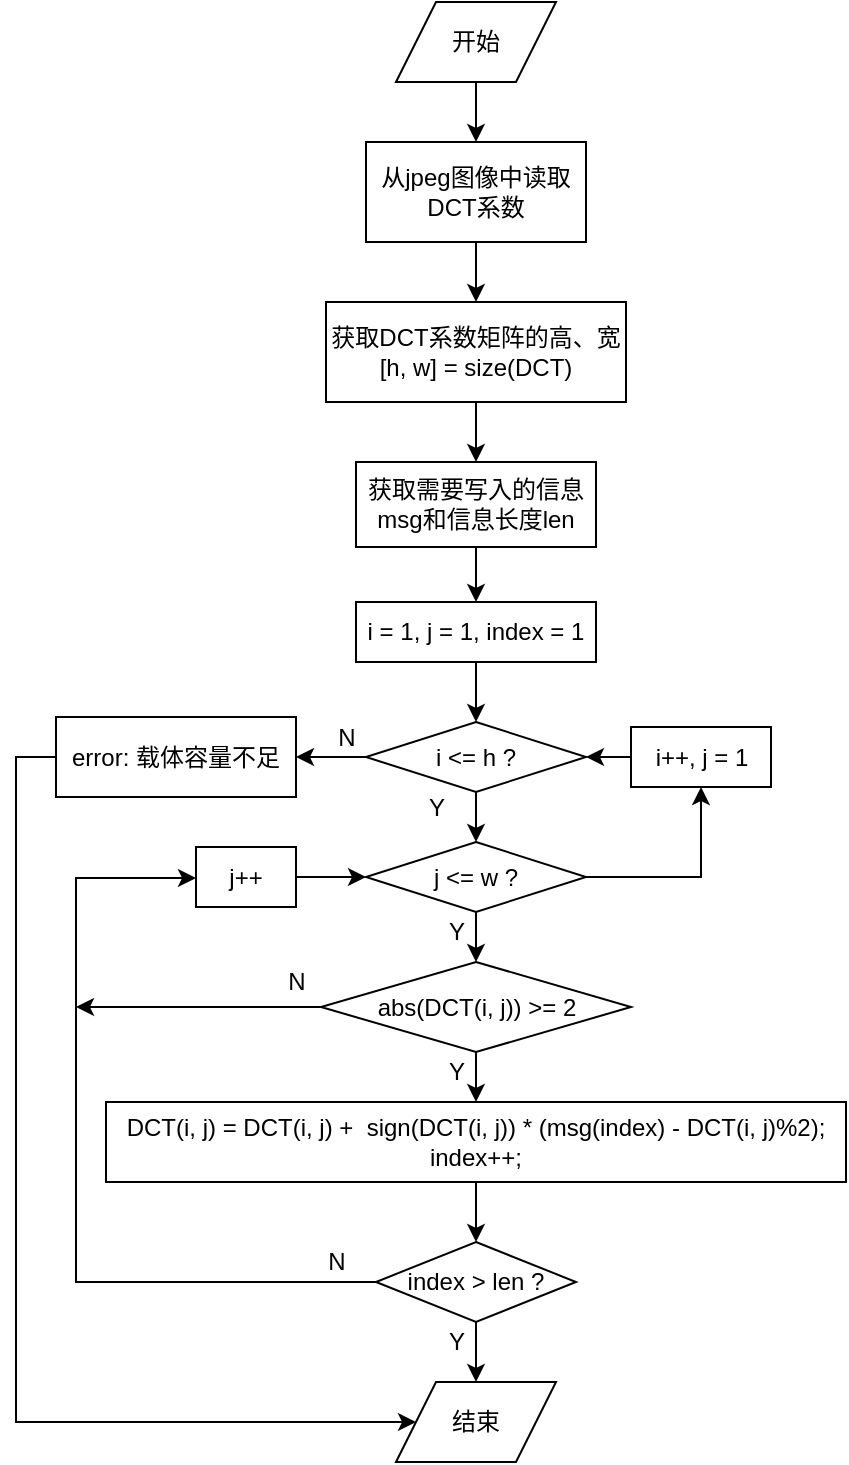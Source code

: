 <mxfile version="14.6.0" type="github" pages="3">
  <diagram id="aFzxZkKyul_X_1EKVlJx" name="Page-1">
    <mxGraphModel dx="1148" dy="713" grid="1" gridSize="10" guides="1" tooltips="1" connect="1" arrows="1" fold="1" page="1" pageScale="1" pageWidth="850" pageHeight="1100" math="0" shadow="0">
      <root>
        <mxCell id="0" />
        <mxCell id="1" parent="0" />
        <mxCell id="gyy3-QgKAk2TTTREjQQV-3" value="" style="edgeStyle=orthogonalEdgeStyle;rounded=0;orthogonalLoop=1;jettySize=auto;html=1;" parent="1" source="gyy3-QgKAk2TTTREjQQV-1" target="gyy3-QgKAk2TTTREjQQV-2" edge="1">
          <mxGeometry relative="1" as="geometry" />
        </mxCell>
        <mxCell id="gyy3-QgKAk2TTTREjQQV-1" value="开始" style="shape=parallelogram;perimeter=parallelogramPerimeter;whiteSpace=wrap;html=1;fixedSize=1;" parent="1" vertex="1">
          <mxGeometry x="360" y="40" width="80" height="40" as="geometry" />
        </mxCell>
        <mxCell id="gyy3-QgKAk2TTTREjQQV-5" style="edgeStyle=orthogonalEdgeStyle;rounded=0;orthogonalLoop=1;jettySize=auto;html=1;" parent="1" source="gyy3-QgKAk2TTTREjQQV-2" target="gyy3-QgKAk2TTTREjQQV-4" edge="1">
          <mxGeometry relative="1" as="geometry" />
        </mxCell>
        <mxCell id="gyy3-QgKAk2TTTREjQQV-2" value="从jpeg图像中读取DCT系数" style="whiteSpace=wrap;html=1;" parent="1" vertex="1">
          <mxGeometry x="345" y="110" width="110" height="50" as="geometry" />
        </mxCell>
        <mxCell id="gyy3-QgKAk2TTTREjQQV-7" style="edgeStyle=orthogonalEdgeStyle;rounded=0;orthogonalLoop=1;jettySize=auto;html=1;" parent="1" source="gyy3-QgKAk2TTTREjQQV-4" target="gyy3-QgKAk2TTTREjQQV-6" edge="1">
          <mxGeometry relative="1" as="geometry" />
        </mxCell>
        <mxCell id="gyy3-QgKAk2TTTREjQQV-4" value="获取DCT系数矩阵的高、宽&lt;br&gt;[h, w] = size(DCT)" style="whiteSpace=wrap;html=1;" parent="1" vertex="1">
          <mxGeometry x="325" y="190" width="150" height="50" as="geometry" />
        </mxCell>
        <mxCell id="gyy3-QgKAk2TTTREjQQV-9" style="edgeStyle=orthogonalEdgeStyle;rounded=0;orthogonalLoop=1;jettySize=auto;html=1;" parent="1" source="gyy3-QgKAk2TTTREjQQV-6" target="gyy3-QgKAk2TTTREjQQV-8" edge="1">
          <mxGeometry relative="1" as="geometry" />
        </mxCell>
        <mxCell id="gyy3-QgKAk2TTTREjQQV-6" value="获取需要写入的信息msg和信息长度len" style="whiteSpace=wrap;html=1;" parent="1" vertex="1">
          <mxGeometry x="340" y="270" width="120" height="42.5" as="geometry" />
        </mxCell>
        <mxCell id="gyy3-QgKAk2TTTREjQQV-12" style="edgeStyle=orthogonalEdgeStyle;rounded=0;orthogonalLoop=1;jettySize=auto;html=1;" parent="1" source="gyy3-QgKAk2TTTREjQQV-8" target="gyy3-QgKAk2TTTREjQQV-10" edge="1">
          <mxGeometry relative="1" as="geometry" />
        </mxCell>
        <mxCell id="gyy3-QgKAk2TTTREjQQV-8" value="i = 1, j = 1, index = 1" style="whiteSpace=wrap;html=1;" parent="1" vertex="1">
          <mxGeometry x="340" y="340" width="120" height="30" as="geometry" />
        </mxCell>
        <mxCell id="gyy3-QgKAk2TTTREjQQV-13" style="edgeStyle=orthogonalEdgeStyle;rounded=0;orthogonalLoop=1;jettySize=auto;html=1;" parent="1" source="gyy3-QgKAk2TTTREjQQV-10" target="gyy3-QgKAk2TTTREjQQV-11" edge="1">
          <mxGeometry relative="1" as="geometry" />
        </mxCell>
        <mxCell id="gyy3-QgKAk2TTTREjQQV-37" style="edgeStyle=orthogonalEdgeStyle;rounded=0;orthogonalLoop=1;jettySize=auto;html=1;" parent="1" source="gyy3-QgKAk2TTTREjQQV-10" target="gyy3-QgKAk2TTTREjQQV-36" edge="1">
          <mxGeometry relative="1" as="geometry" />
        </mxCell>
        <mxCell id="gyy3-QgKAk2TTTREjQQV-10" value="i &amp;lt;= h ?" style="rhombus;whiteSpace=wrap;html=1;" parent="1" vertex="1">
          <mxGeometry x="345" y="400" width="110" height="35" as="geometry" />
        </mxCell>
        <mxCell id="gyy3-QgKAk2TTTREjQQV-15" value="" style="edgeStyle=orthogonalEdgeStyle;rounded=0;orthogonalLoop=1;jettySize=auto;html=1;" parent="1" source="gyy3-QgKAk2TTTREjQQV-11" target="gyy3-QgKAk2TTTREjQQV-14" edge="1">
          <mxGeometry relative="1" as="geometry" />
        </mxCell>
        <mxCell id="gyy3-QgKAk2TTTREjQQV-32" style="edgeStyle=orthogonalEdgeStyle;rounded=0;orthogonalLoop=1;jettySize=auto;html=1;" parent="1" source="gyy3-QgKAk2TTTREjQQV-11" target="gyy3-QgKAk2TTTREjQQV-30" edge="1">
          <mxGeometry relative="1" as="geometry" />
        </mxCell>
        <mxCell id="gyy3-QgKAk2TTTREjQQV-11" value="j &amp;lt;= w ?" style="rhombus;whiteSpace=wrap;html=1;" parent="1" vertex="1">
          <mxGeometry x="345" y="460" width="110" height="35" as="geometry" />
        </mxCell>
        <mxCell id="gyy3-QgKAk2TTTREjQQV-17" style="edgeStyle=orthogonalEdgeStyle;rounded=0;orthogonalLoop=1;jettySize=auto;html=1;entryX=0.5;entryY=0;entryDx=0;entryDy=0;" parent="1" source="gyy3-QgKAk2TTTREjQQV-14" target="gyy3-QgKAk2TTTREjQQV-16" edge="1">
          <mxGeometry relative="1" as="geometry" />
        </mxCell>
        <mxCell id="gyy3-QgKAk2TTTREjQQV-24" style="edgeStyle=orthogonalEdgeStyle;rounded=0;orthogonalLoop=1;jettySize=auto;html=1;" parent="1" source="gyy3-QgKAk2TTTREjQQV-14" edge="1">
          <mxGeometry relative="1" as="geometry">
            <mxPoint x="200" y="542.5" as="targetPoint" />
          </mxGeometry>
        </mxCell>
        <mxCell id="gyy3-QgKAk2TTTREjQQV-14" value="abs(DCT(i, j)) &amp;gt;= 2" style="rhombus;whiteSpace=wrap;html=1;" parent="1" vertex="1">
          <mxGeometry x="322.5" y="520" width="155" height="45" as="geometry" />
        </mxCell>
        <mxCell id="gyy3-QgKAk2TTTREjQQV-19" style="edgeStyle=orthogonalEdgeStyle;rounded=0;orthogonalLoop=1;jettySize=auto;html=1;" parent="1" source="gyy3-QgKAk2TTTREjQQV-16" target="gyy3-QgKAk2TTTREjQQV-18" edge="1">
          <mxGeometry relative="1" as="geometry" />
        </mxCell>
        <mxCell id="gyy3-QgKAk2TTTREjQQV-16" value="DCT(i, j) = DCT(i, j) +&amp;nbsp; sign(DCT(i, j)) * (msg(index) - DCT(i, j)%2);&lt;br&gt;index++;" style="whiteSpace=wrap;html=1;" parent="1" vertex="1">
          <mxGeometry x="215" y="590" width="370" height="40" as="geometry" />
        </mxCell>
        <mxCell id="gyy3-QgKAk2TTTREjQQV-23" style="edgeStyle=orthogonalEdgeStyle;rounded=0;orthogonalLoop=1;jettySize=auto;html=1;" parent="1" source="gyy3-QgKAk2TTTREjQQV-18" target="gyy3-QgKAk2TTTREjQQV-21" edge="1">
          <mxGeometry relative="1" as="geometry">
            <Array as="points">
              <mxPoint x="200" y="680" />
              <mxPoint x="200" y="478" />
            </Array>
          </mxGeometry>
        </mxCell>
        <mxCell id="gyy3-QgKAk2TTTREjQQV-35" style="edgeStyle=orthogonalEdgeStyle;rounded=0;orthogonalLoop=1;jettySize=auto;html=1;" parent="1" source="gyy3-QgKAk2TTTREjQQV-18" target="gyy3-QgKAk2TTTREjQQV-34" edge="1">
          <mxGeometry relative="1" as="geometry" />
        </mxCell>
        <mxCell id="gyy3-QgKAk2TTTREjQQV-18" value="index &amp;gt; len ?" style="rhombus;whiteSpace=wrap;html=1;" parent="1" vertex="1">
          <mxGeometry x="350" y="660" width="100" height="40" as="geometry" />
        </mxCell>
        <mxCell id="gyy3-QgKAk2TTTREjQQV-22" style="edgeStyle=orthogonalEdgeStyle;rounded=0;orthogonalLoop=1;jettySize=auto;html=1;entryX=0;entryY=0.5;entryDx=0;entryDy=0;" parent="1" source="gyy3-QgKAk2TTTREjQQV-21" target="gyy3-QgKAk2TTTREjQQV-11" edge="1">
          <mxGeometry relative="1" as="geometry" />
        </mxCell>
        <mxCell id="gyy3-QgKAk2TTTREjQQV-21" value="j++" style="whiteSpace=wrap;html=1;" parent="1" vertex="1">
          <mxGeometry x="260" y="462.5" width="50" height="30" as="geometry" />
        </mxCell>
        <mxCell id="gyy3-QgKAk2TTTREjQQV-25" value="Y" style="text;html=1;align=center;verticalAlign=middle;resizable=0;points=[];autosize=1;strokeColor=none;" parent="1" vertex="1">
          <mxGeometry x="380" y="565" width="20" height="20" as="geometry" />
        </mxCell>
        <mxCell id="gyy3-QgKAk2TTTREjQQV-26" value="N" style="text;html=1;align=center;verticalAlign=middle;resizable=0;points=[];autosize=1;strokeColor=none;" parent="1" vertex="1">
          <mxGeometry x="300" y="520" width="20" height="20" as="geometry" />
        </mxCell>
        <mxCell id="gyy3-QgKAk2TTTREjQQV-27" value="N" style="text;html=1;align=center;verticalAlign=middle;resizable=0;points=[];autosize=1;strokeColor=none;" parent="1" vertex="1">
          <mxGeometry x="320" y="660" width="20" height="20" as="geometry" />
        </mxCell>
        <mxCell id="gyy3-QgKAk2TTTREjQQV-28" value="Y" style="text;html=1;align=center;verticalAlign=middle;resizable=0;points=[];autosize=1;strokeColor=none;" parent="1" vertex="1">
          <mxGeometry x="380" y="495" width="20" height="20" as="geometry" />
        </mxCell>
        <mxCell id="gyy3-QgKAk2TTTREjQQV-31" style="edgeStyle=orthogonalEdgeStyle;rounded=0;orthogonalLoop=1;jettySize=auto;html=1;" parent="1" source="gyy3-QgKAk2TTTREjQQV-30" target="gyy3-QgKAk2TTTREjQQV-10" edge="1">
          <mxGeometry relative="1" as="geometry" />
        </mxCell>
        <mxCell id="gyy3-QgKAk2TTTREjQQV-30" value="i++, j = 1" style="whiteSpace=wrap;html=1;" parent="1" vertex="1">
          <mxGeometry x="477.5" y="402.5" width="70" height="30" as="geometry" />
        </mxCell>
        <mxCell id="gyy3-QgKAk2TTTREjQQV-33" value="Y" style="text;html=1;align=center;verticalAlign=middle;resizable=0;points=[];autosize=1;strokeColor=none;" parent="1" vertex="1">
          <mxGeometry x="370" y="432.5" width="20" height="20" as="geometry" />
        </mxCell>
        <mxCell id="gyy3-QgKAk2TTTREjQQV-34" value="结束" style="shape=parallelogram;perimeter=parallelogramPerimeter;whiteSpace=wrap;html=1;fixedSize=1;" parent="1" vertex="1">
          <mxGeometry x="360" y="730" width="80" height="40" as="geometry" />
        </mxCell>
        <mxCell id="gyy3-QgKAk2TTTREjQQV-40" style="edgeStyle=orthogonalEdgeStyle;rounded=0;orthogonalLoop=1;jettySize=auto;html=1;" parent="1" source="gyy3-QgKAk2TTTREjQQV-36" target="gyy3-QgKAk2TTTREjQQV-34" edge="1">
          <mxGeometry relative="1" as="geometry">
            <Array as="points">
              <mxPoint x="170" y="418" />
              <mxPoint x="170" y="750" />
            </Array>
          </mxGeometry>
        </mxCell>
        <mxCell id="gyy3-QgKAk2TTTREjQQV-36" value="error: 载体容量不足" style="whiteSpace=wrap;html=1;" parent="1" vertex="1">
          <mxGeometry x="190" y="397.5" width="120" height="40" as="geometry" />
        </mxCell>
        <mxCell id="gyy3-QgKAk2TTTREjQQV-41" value="N" style="text;html=1;align=center;verticalAlign=middle;resizable=0;points=[];autosize=1;strokeColor=none;" parent="1" vertex="1">
          <mxGeometry x="325" y="397.5" width="20" height="20" as="geometry" />
        </mxCell>
        <mxCell id="gyy3-QgKAk2TTTREjQQV-42" value="Y" style="text;html=1;align=center;verticalAlign=middle;resizable=0;points=[];autosize=1;strokeColor=none;" parent="1" vertex="1">
          <mxGeometry x="380" y="700" width="20" height="20" as="geometry" />
        </mxCell>
      </root>
    </mxGraphModel>
  </diagram>
  <diagram id="LPH3RVd0Jb_TSiDwzx8Z" name="Page-2">
    <mxGraphModel dx="1148" dy="713" grid="1" gridSize="10" guides="1" tooltips="1" connect="1" arrows="1" fold="1" page="1" pageScale="1" pageWidth="850" pageHeight="1100" math="0" shadow="0">
      <root>
        <mxCell id="8f3rZ-sCkK41nDPaR_Mb-0" />
        <mxCell id="8f3rZ-sCkK41nDPaR_Mb-1" parent="8f3rZ-sCkK41nDPaR_Mb-0" />
        <mxCell id="priTWE7zDgwmcgAAT7SJ-1" style="edgeStyle=orthogonalEdgeStyle;rounded=0;orthogonalLoop=1;jettySize=auto;html=1;" edge="1" parent="8f3rZ-sCkK41nDPaR_Mb-1" source="8f3rZ-sCkK41nDPaR_Mb-2" target="priTWE7zDgwmcgAAT7SJ-0">
          <mxGeometry relative="1" as="geometry" />
        </mxCell>
        <mxCell id="8f3rZ-sCkK41nDPaR_Mb-2" value="开始" style="shape=parallelogram;perimeter=parallelogramPerimeter;whiteSpace=wrap;html=1;fixedSize=1;" vertex="1" parent="8f3rZ-sCkK41nDPaR_Mb-1">
          <mxGeometry x="144.5" y="30" width="75" height="30" as="geometry" />
        </mxCell>
        <mxCell id="AEwE6OS_PZrXzVe3dGkQ-1" style="edgeStyle=orthogonalEdgeStyle;rounded=0;orthogonalLoop=1;jettySize=auto;html=1;" edge="1" parent="8f3rZ-sCkK41nDPaR_Mb-1" source="priTWE7zDgwmcgAAT7SJ-0" target="AEwE6OS_PZrXzVe3dGkQ-0">
          <mxGeometry relative="1" as="geometry" />
        </mxCell>
        <mxCell id="priTWE7zDgwmcgAAT7SJ-0" value="从jpeg图像中读取DCT系数" style="whiteSpace=wrap;html=1;" vertex="1" parent="8f3rZ-sCkK41nDPaR_Mb-1">
          <mxGeometry x="127.5" y="90" width="110" height="50" as="geometry" />
        </mxCell>
        <mxCell id="rqfWD98WtR3mUqjRS429-1" style="edgeStyle=orthogonalEdgeStyle;rounded=0;orthogonalLoop=1;jettySize=auto;html=1;entryX=0.5;entryY=0;entryDx=0;entryDy=0;" edge="1" parent="8f3rZ-sCkK41nDPaR_Mb-1" source="AEwE6OS_PZrXzVe3dGkQ-0" target="rqfWD98WtR3mUqjRS429-0">
          <mxGeometry relative="1" as="geometry" />
        </mxCell>
        <mxCell id="AEwE6OS_PZrXzVe3dGkQ-0" value="获取DCT系数矩阵的高、宽&lt;br&gt;[h, w] = size(DCT)" style="whiteSpace=wrap;html=1;" vertex="1" parent="8f3rZ-sCkK41nDPaR_Mb-1">
          <mxGeometry x="107" y="170" width="150" height="50" as="geometry" />
        </mxCell>
        <mxCell id="0MCQ88xSsWupAYkgzbr_-1" value="" style="edgeStyle=orthogonalEdgeStyle;rounded=0;orthogonalLoop=1;jettySize=auto;html=1;" edge="1" parent="8f3rZ-sCkK41nDPaR_Mb-1" source="rqfWD98WtR3mUqjRS429-0" target="0MCQ88xSsWupAYkgzbr_-0">
          <mxGeometry relative="1" as="geometry" />
        </mxCell>
        <mxCell id="rqfWD98WtR3mUqjRS429-0" value="获取需要写入的信息msg和信息长度len" style="whiteSpace=wrap;html=1;" vertex="1" parent="8f3rZ-sCkK41nDPaR_Mb-1">
          <mxGeometry x="122" y="250" width="120" height="42.5" as="geometry" />
        </mxCell>
        <mxCell id="0MCQ88xSsWupAYkgzbr_-3" value="" style="edgeStyle=orthogonalEdgeStyle;rounded=0;orthogonalLoop=1;jettySize=auto;html=1;" edge="1" parent="8f3rZ-sCkK41nDPaR_Mb-1" source="0MCQ88xSsWupAYkgzbr_-0" target="0MCQ88xSsWupAYkgzbr_-2">
          <mxGeometry relative="1" as="geometry" />
        </mxCell>
        <mxCell id="0MCQ88xSsWupAYkgzbr_-0" value="获取非零元素&lt;br&gt;index = DCT~=0;" style="whiteSpace=wrap;html=1;" vertex="1" parent="8f3rZ-sCkK41nDPaR_Mb-1">
          <mxGeometry x="130" y="320" width="105" height="36.25" as="geometry" />
        </mxCell>
        <mxCell id="0MCQ88xSsWupAYkgzbr_-5" value="" style="edgeStyle=orthogonalEdgeStyle;rounded=0;orthogonalLoop=1;jettySize=auto;html=1;" edge="1" parent="8f3rZ-sCkK41nDPaR_Mb-1" source="0MCQ88xSsWupAYkgzbr_-2" target="0MCQ88xSsWupAYkgzbr_-4">
          <mxGeometry relative="1" as="geometry" />
        </mxCell>
        <mxCell id="0MCQ88xSsWupAYkgzbr_-2" value="获取非0元素下标&lt;br&gt;index = find(index);" style="whiteSpace=wrap;html=1;" vertex="1" parent="8f3rZ-sCkK41nDPaR_Mb-1">
          <mxGeometry x="122.75" y="380" width="119.5" height="40" as="geometry" />
        </mxCell>
        <mxCell id="0MCQ88xSsWupAYkgzbr_-7" value="" style="edgeStyle=orthogonalEdgeStyle;rounded=0;orthogonalLoop=1;jettySize=auto;html=1;" edge="1" parent="8f3rZ-sCkK41nDPaR_Mb-1" source="0MCQ88xSsWupAYkgzbr_-4" target="0MCQ88xSsWupAYkgzbr_-6">
          <mxGeometry relative="1" as="geometry" />
        </mxCell>
        <mxCell id="0MCQ88xSsWupAYkgzbr_-4" value="获取非0元素个数&lt;br&gt;indexLength = size(index);&lt;br&gt;indexLength = indexLength(1, 1);" style="whiteSpace=wrap;html=1;" vertex="1" parent="8f3rZ-sCkK41nDPaR_Mb-1">
          <mxGeometry x="84.75" y="450" width="194.5" height="60" as="geometry" />
        </mxCell>
        <mxCell id="0MCQ88xSsWupAYkgzbr_-9" value="" style="edgeStyle=orthogonalEdgeStyle;rounded=0;orthogonalLoop=1;jettySize=auto;html=1;" edge="1" parent="8f3rZ-sCkK41nDPaR_Mb-1" source="0MCQ88xSsWupAYkgzbr_-6" target="0MCQ88xSsWupAYkgzbr_-8">
          <mxGeometry relative="1" as="geometry" />
        </mxCell>
        <mxCell id="0MCQ88xSsWupAYkgzbr_-6" value="随机种子&lt;br&gt;SEED = 99;&lt;br&gt;rand(&#39;state&#39;, SEED);" style="whiteSpace=wrap;html=1;" vertex="1" parent="8f3rZ-sCkK41nDPaR_Mb-1">
          <mxGeometry x="122" y="540" width="120" height="50" as="geometry" />
        </mxCell>
        <mxCell id="0MCQ88xSsWupAYkgzbr_-79" style="edgeStyle=orthogonalEdgeStyle;rounded=0;orthogonalLoop=1;jettySize=auto;html=1;entryX=0.5;entryY=0;entryDx=0;entryDy=0;" edge="1" parent="8f3rZ-sCkK41nDPaR_Mb-1" source="0MCQ88xSsWupAYkgzbr_-8" target="0MCQ88xSsWupAYkgzbr_-13">
          <mxGeometry relative="1" as="geometry">
            <Array as="points">
              <mxPoint x="310" y="643" />
              <mxPoint x="310" y="10" />
              <mxPoint x="550" y="10" />
            </Array>
          </mxGeometry>
        </mxCell>
        <mxCell id="0MCQ88xSsWupAYkgzbr_-8" value="随机打乱非0元素下标并保存&lt;br&gt;index = index(randperm(indexLength));" style="whiteSpace=wrap;html=1;" vertex="1" parent="8f3rZ-sCkK41nDPaR_Mb-1">
          <mxGeometry x="70" y="620" width="225" height="45" as="geometry" />
        </mxCell>
        <mxCell id="0MCQ88xSsWupAYkgzbr_-15" style="edgeStyle=orthogonalEdgeStyle;rounded=0;orthogonalLoop=1;jettySize=auto;html=1;" edge="1" parent="8f3rZ-sCkK41nDPaR_Mb-1" source="0MCQ88xSsWupAYkgzbr_-13" target="0MCQ88xSsWupAYkgzbr_-14">
          <mxGeometry relative="1" as="geometry" />
        </mxCell>
        <mxCell id="0MCQ88xSsWupAYkgzbr_-13" value="DCTIndex = 1" style="whiteSpace=wrap;html=1;" vertex="1" parent="8f3rZ-sCkK41nDPaR_Mb-1">
          <mxGeometry x="500" y="30" width="100" height="30" as="geometry" />
        </mxCell>
        <mxCell id="0MCQ88xSsWupAYkgzbr_-17" value="" style="edgeStyle=orthogonalEdgeStyle;rounded=0;orthogonalLoop=1;jettySize=auto;html=1;" edge="1" parent="8f3rZ-sCkK41nDPaR_Mb-1" source="0MCQ88xSsWupAYkgzbr_-14" target="0MCQ88xSsWupAYkgzbr_-16">
          <mxGeometry relative="1" as="geometry" />
        </mxCell>
        <mxCell id="0MCQ88xSsWupAYkgzbr_-82" style="edgeStyle=orthogonalEdgeStyle;rounded=0;orthogonalLoop=1;jettySize=auto;html=1;exitX=1;exitY=0;exitDx=0;exitDy=0;" edge="1" parent="8f3rZ-sCkK41nDPaR_Mb-1" source="0MCQ88xSsWupAYkgzbr_-14" target="0MCQ88xSsWupAYkgzbr_-81">
          <mxGeometry relative="1" as="geometry">
            <Array as="points">
              <mxPoint x="585" y="80" />
              <mxPoint x="718" y="80" />
            </Array>
          </mxGeometry>
        </mxCell>
        <mxCell id="0MCQ88xSsWupAYkgzbr_-14" value="msgIndex &amp;lt; len ?" style="rhombus;whiteSpace=wrap;html=1;" vertex="1" parent="8f3rZ-sCkK41nDPaR_Mb-1">
          <mxGeometry x="480" y="90" width="140" height="50" as="geometry" />
        </mxCell>
        <mxCell id="0MCQ88xSsWupAYkgzbr_-19" style="edgeStyle=orthogonalEdgeStyle;rounded=0;orthogonalLoop=1;jettySize=auto;html=1;" edge="1" parent="8f3rZ-sCkK41nDPaR_Mb-1" source="0MCQ88xSsWupAYkgzbr_-16" target="0MCQ88xSsWupAYkgzbr_-18">
          <mxGeometry relative="1" as="geometry" />
        </mxCell>
        <mxCell id="0MCQ88xSsWupAYkgzbr_-38" style="edgeStyle=orthogonalEdgeStyle;rounded=0;orthogonalLoop=1;jettySize=auto;html=1;" edge="1" parent="8f3rZ-sCkK41nDPaR_Mb-1" source="0MCQ88xSsWupAYkgzbr_-16" target="0MCQ88xSsWupAYkgzbr_-20">
          <mxGeometry relative="1" as="geometry">
            <Array as="points">
              <mxPoint x="780" y="200" />
              <mxPoint x="780" y="790" />
            </Array>
          </mxGeometry>
        </mxCell>
        <mxCell id="0MCQ88xSsWupAYkgzbr_-16" value="msg(msgIndex) == (DCT(index(DCTIndex))%2) ^ (DCT(index(DCTIndex + 2))%2)" style="rhombus;whiteSpace=wrap;html=1;" vertex="1" parent="8f3rZ-sCkK41nDPaR_Mb-1">
          <mxGeometry x="375" y="170" width="350" height="60" as="geometry" />
        </mxCell>
        <mxCell id="0MCQ88xSsWupAYkgzbr_-22" style="edgeStyle=orthogonalEdgeStyle;rounded=0;orthogonalLoop=1;jettySize=auto;html=1;" edge="1" parent="8f3rZ-sCkK41nDPaR_Mb-1" source="0MCQ88xSsWupAYkgzbr_-18" target="0MCQ88xSsWupAYkgzbr_-21">
          <mxGeometry relative="1" as="geometry" />
        </mxCell>
        <mxCell id="0MCQ88xSsWupAYkgzbr_-26" style="edgeStyle=orthogonalEdgeStyle;rounded=0;orthogonalLoop=1;jettySize=auto;html=1;" edge="1" parent="8f3rZ-sCkK41nDPaR_Mb-1" source="0MCQ88xSsWupAYkgzbr_-18" target="0MCQ88xSsWupAYkgzbr_-25">
          <mxGeometry relative="1" as="geometry">
            <Array as="points">
              <mxPoint x="750" y="290" />
              <mxPoint x="750" y="480" />
            </Array>
          </mxGeometry>
        </mxCell>
        <mxCell id="0MCQ88xSsWupAYkgzbr_-18" value="msg(msgIndex) == (DCT(index(DCTIndex + 1))%2) ^ (DCT(index(DCTIndex + 2))%2)" style="rhombus;whiteSpace=wrap;html=1;" vertex="1" parent="8f3rZ-sCkK41nDPaR_Mb-1">
          <mxGeometry x="375" y="260" width="350" height="60" as="geometry" />
        </mxCell>
        <mxCell id="0MCQ88xSsWupAYkgzbr_-54" style="edgeStyle=orthogonalEdgeStyle;rounded=0;orthogonalLoop=1;jettySize=auto;html=1;" edge="1" parent="8f3rZ-sCkK41nDPaR_Mb-1" source="0MCQ88xSsWupAYkgzbr_-20" target="0MCQ88xSsWupAYkgzbr_-48">
          <mxGeometry relative="1" as="geometry" />
        </mxCell>
        <mxCell id="0MCQ88xSsWupAYkgzbr_-62" style="edgeStyle=orthogonalEdgeStyle;rounded=0;orthogonalLoop=1;jettySize=auto;html=1;" edge="1" parent="8f3rZ-sCkK41nDPaR_Mb-1" source="0MCQ88xSsWupAYkgzbr_-20" target="0MCQ88xSsWupAYkgzbr_-60">
          <mxGeometry relative="1" as="geometry" />
        </mxCell>
        <mxCell id="0MCQ88xSsWupAYkgzbr_-20" value="msg(msgIndex) == (DCT(index(DCTIndex + 1))%2) ^ (DCT(index(DCTIndex + 2))%2)" style="rhombus;whiteSpace=wrap;html=1;" vertex="1" parent="8f3rZ-sCkK41nDPaR_Mb-1">
          <mxGeometry x="375" y="760" width="350" height="60" as="geometry" />
        </mxCell>
        <mxCell id="0MCQ88xSsWupAYkgzbr_-37" style="edgeStyle=orthogonalEdgeStyle;rounded=0;orthogonalLoop=1;jettySize=auto;html=1;" edge="1" parent="8f3rZ-sCkK41nDPaR_Mb-1" source="0MCQ88xSsWupAYkgzbr_-21">
          <mxGeometry relative="1" as="geometry">
            <mxPoint x="340" y="386.25" as="targetPoint" />
          </mxGeometry>
        </mxCell>
        <mxCell id="0MCQ88xSsWupAYkgzbr_-21" value="&lt;div&gt;无需修改情况&lt;/div&gt;&lt;div&gt;DCTIndex = DCTIndex + 3;&lt;/div&gt;&lt;div&gt;msgIndex = msgIndex + 2;&lt;/div&gt;" style="whiteSpace=wrap;html=1;" vertex="1" parent="8f3rZ-sCkK41nDPaR_Mb-1">
          <mxGeometry x="469.5" y="356.25" width="161" height="60" as="geometry" />
        </mxCell>
        <mxCell id="0MCQ88xSsWupAYkgzbr_-23" value="Y" style="text;html=1;align=center;verticalAlign=middle;resizable=0;points=[];autosize=1;strokeColor=none;" vertex="1" parent="8f3rZ-sCkK41nDPaR_Mb-1">
          <mxGeometry x="530" y="230" width="20" height="20" as="geometry" />
        </mxCell>
        <mxCell id="0MCQ88xSsWupAYkgzbr_-24" value="Y" style="text;html=1;align=center;verticalAlign=middle;resizable=0;points=[];autosize=1;strokeColor=none;" vertex="1" parent="8f3rZ-sCkK41nDPaR_Mb-1">
          <mxGeometry x="530" y="328.13" width="20" height="20" as="geometry" />
        </mxCell>
        <mxCell id="0MCQ88xSsWupAYkgzbr_-29" style="edgeStyle=orthogonalEdgeStyle;rounded=0;orthogonalLoop=1;jettySize=auto;html=1;" edge="1" parent="8f3rZ-sCkK41nDPaR_Mb-1" source="0MCQ88xSsWupAYkgzbr_-25" target="0MCQ88xSsWupAYkgzbr_-28">
          <mxGeometry relative="1" as="geometry" />
        </mxCell>
        <mxCell id="0MCQ88xSsWupAYkgzbr_-25" value="需要修改a2&lt;br&gt;DCT(index(DCTIndex + 1)) = DCT(index(DCTIndex + 1)) - sign(DCT(index(DCTIndex + 1)));" style="whiteSpace=wrap;html=1;" vertex="1" parent="8f3rZ-sCkK41nDPaR_Mb-1">
          <mxGeometry x="450" y="450" width="200" height="60" as="geometry" />
        </mxCell>
        <mxCell id="0MCQ88xSsWupAYkgzbr_-27" value="N" style="text;html=1;align=center;verticalAlign=middle;resizable=0;points=[];autosize=1;strokeColor=none;" vertex="1" parent="8f3rZ-sCkK41nDPaR_Mb-1">
          <mxGeometry x="720" y="270" width="20" height="20" as="geometry" />
        </mxCell>
        <mxCell id="0MCQ88xSsWupAYkgzbr_-31" style="edgeStyle=orthogonalEdgeStyle;rounded=0;orthogonalLoop=1;jettySize=auto;html=1;" edge="1" parent="8f3rZ-sCkK41nDPaR_Mb-1" source="0MCQ88xSsWupAYkgzbr_-28" target="0MCQ88xSsWupAYkgzbr_-30">
          <mxGeometry relative="1" as="geometry" />
        </mxCell>
        <mxCell id="0MCQ88xSsWupAYkgzbr_-34" style="edgeStyle=orthogonalEdgeStyle;rounded=0;orthogonalLoop=1;jettySize=auto;html=1;" edge="1" parent="8f3rZ-sCkK41nDPaR_Mb-1" source="0MCQ88xSsWupAYkgzbr_-28" target="0MCQ88xSsWupAYkgzbr_-33">
          <mxGeometry relative="1" as="geometry">
            <Array as="points">
              <mxPoint x="710" y="565" />
              <mxPoint x="710" y="720" />
            </Array>
          </mxGeometry>
        </mxCell>
        <mxCell id="0MCQ88xSsWupAYkgzbr_-28" value="&lt;span&gt;DCT(index(DCTIndex + 1)) == 0 ？&lt;/span&gt;" style="rhombus;whiteSpace=wrap;html=1;" vertex="1" parent="8f3rZ-sCkK41nDPaR_Mb-1">
          <mxGeometry x="420" y="545" width="260" height="40" as="geometry" />
        </mxCell>
        <mxCell id="0MCQ88xSsWupAYkgzbr_-30" value="&lt;div&gt;嵌入成功&lt;/div&gt;&lt;div&gt;DCTIndex = DCTIndex + 3;&lt;/div&gt;&lt;div&gt;msgIndex = msgIndex + 2;&lt;/div&gt;" style="whiteSpace=wrap;html=1;" vertex="1" parent="8f3rZ-sCkK41nDPaR_Mb-1">
          <mxGeometry x="469.5" y="612.5" width="161" height="60" as="geometry" />
        </mxCell>
        <mxCell id="0MCQ88xSsWupAYkgzbr_-32" value="N" style="text;html=1;align=center;verticalAlign=middle;resizable=0;points=[];autosize=1;strokeColor=none;" vertex="1" parent="8f3rZ-sCkK41nDPaR_Mb-1">
          <mxGeometry x="530" y="585" width="20" height="20" as="geometry" />
        </mxCell>
        <mxCell id="0MCQ88xSsWupAYkgzbr_-36" style="edgeStyle=orthogonalEdgeStyle;rounded=0;orthogonalLoop=1;jettySize=auto;html=1;" edge="1" parent="8f3rZ-sCkK41nDPaR_Mb-1" source="0MCQ88xSsWupAYkgzbr_-33" target="0MCQ88xSsWupAYkgzbr_-14">
          <mxGeometry relative="1" as="geometry">
            <Array as="points">
              <mxPoint x="340" y="720" />
              <mxPoint x="340" y="115" />
            </Array>
          </mxGeometry>
        </mxCell>
        <mxCell id="0MCQ88xSsWupAYkgzbr_-33" value="嵌入失败&lt;br&gt;删除DCT(index(DCTIndex + 1))" style="whiteSpace=wrap;html=1;" vertex="1" parent="8f3rZ-sCkK41nDPaR_Mb-1">
          <mxGeometry x="460" y="700" width="180" height="40" as="geometry" />
        </mxCell>
        <mxCell id="0MCQ88xSsWupAYkgzbr_-35" value="Y" style="text;html=1;align=center;verticalAlign=middle;resizable=0;points=[];autosize=1;strokeColor=none;" vertex="1" parent="8f3rZ-sCkK41nDPaR_Mb-1">
          <mxGeometry x="680" y="540" width="20" height="20" as="geometry" />
        </mxCell>
        <mxCell id="0MCQ88xSsWupAYkgzbr_-39" value="N" style="text;html=1;align=center;verticalAlign=middle;resizable=0;points=[];autosize=1;strokeColor=none;" vertex="1" parent="8f3rZ-sCkK41nDPaR_Mb-1">
          <mxGeometry x="720" y="180" width="20" height="20" as="geometry" />
        </mxCell>
        <mxCell id="0MCQ88xSsWupAYkgzbr_-47" style="edgeStyle=orthogonalEdgeStyle;rounded=0;orthogonalLoop=1;jettySize=auto;html=1;" edge="1" parent="8f3rZ-sCkK41nDPaR_Mb-1" source="0MCQ88xSsWupAYkgzbr_-48" target="0MCQ88xSsWupAYkgzbr_-50">
          <mxGeometry relative="1" as="geometry" />
        </mxCell>
        <mxCell id="0MCQ88xSsWupAYkgzbr_-48" value="需要修改a1&lt;br&gt;DCT(index(DCTIndex)) = DCT(index(DCTIndex)) - sign(DCT(index(DCTIndex)));" style="whiteSpace=wrap;html=1;" vertex="1" parent="8f3rZ-sCkK41nDPaR_Mb-1">
          <mxGeometry x="450" y="850" width="200" height="60" as="geometry" />
        </mxCell>
        <mxCell id="0MCQ88xSsWupAYkgzbr_-49" style="edgeStyle=orthogonalEdgeStyle;rounded=0;orthogonalLoop=1;jettySize=auto;html=1;" edge="1" parent="8f3rZ-sCkK41nDPaR_Mb-1" source="0MCQ88xSsWupAYkgzbr_-50" target="0MCQ88xSsWupAYkgzbr_-51">
          <mxGeometry relative="1" as="geometry" />
        </mxCell>
        <mxCell id="0MCQ88xSsWupAYkgzbr_-57" style="edgeStyle=orthogonalEdgeStyle;rounded=0;orthogonalLoop=1;jettySize=auto;html=1;" edge="1" parent="8f3rZ-sCkK41nDPaR_Mb-1" source="0MCQ88xSsWupAYkgzbr_-50" target="0MCQ88xSsWupAYkgzbr_-56">
          <mxGeometry relative="1" as="geometry" />
        </mxCell>
        <mxCell id="0MCQ88xSsWupAYkgzbr_-50" value="&lt;span&gt;DCT(index(DCTIndex)) == 0 ？&lt;/span&gt;" style="rhombus;whiteSpace=wrap;html=1;" vertex="1" parent="8f3rZ-sCkK41nDPaR_Mb-1">
          <mxGeometry x="420" y="940" width="260" height="40" as="geometry" />
        </mxCell>
        <mxCell id="0MCQ88xSsWupAYkgzbr_-78" style="edgeStyle=orthogonalEdgeStyle;rounded=0;orthogonalLoop=1;jettySize=auto;html=1;" edge="1" parent="8f3rZ-sCkK41nDPaR_Mb-1" source="0MCQ88xSsWupAYkgzbr_-51">
          <mxGeometry relative="1" as="geometry">
            <mxPoint x="880" y="960" as="targetPoint" />
          </mxGeometry>
        </mxCell>
        <mxCell id="0MCQ88xSsWupAYkgzbr_-51" value="&lt;div&gt;嵌入成功&lt;/div&gt;&lt;div&gt;DCTIndex = DCTIndex + 3;&lt;/div&gt;&lt;div&gt;msgIndex = msgIndex + 2;&lt;/div&gt;" style="whiteSpace=wrap;html=1;" vertex="1" parent="8f3rZ-sCkK41nDPaR_Mb-1">
          <mxGeometry x="469.5" y="1010" width="161" height="60" as="geometry" />
        </mxCell>
        <mxCell id="0MCQ88xSsWupAYkgzbr_-52" value="N" style="text;html=1;align=center;verticalAlign=middle;resizable=0;points=[];autosize=1;strokeColor=none;" vertex="1" parent="8f3rZ-sCkK41nDPaR_Mb-1">
          <mxGeometry x="530" y="980" width="20" height="20" as="geometry" />
        </mxCell>
        <mxCell id="0MCQ88xSsWupAYkgzbr_-53" value="Y" style="text;html=1;align=center;verticalAlign=middle;resizable=0;points=[];autosize=1;strokeColor=none;" vertex="1" parent="8f3rZ-sCkK41nDPaR_Mb-1">
          <mxGeometry x="680" y="940" width="20" height="20" as="geometry" />
        </mxCell>
        <mxCell id="0MCQ88xSsWupAYkgzbr_-55" value="Y" style="text;html=1;align=center;verticalAlign=middle;resizable=0;points=[];autosize=1;strokeColor=none;" vertex="1" parent="8f3rZ-sCkK41nDPaR_Mb-1">
          <mxGeometry x="530" y="820" width="20" height="20" as="geometry" />
        </mxCell>
        <mxCell id="0MCQ88xSsWupAYkgzbr_-77" style="edgeStyle=orthogonalEdgeStyle;rounded=0;orthogonalLoop=1;jettySize=auto;html=1;" edge="1" parent="8f3rZ-sCkK41nDPaR_Mb-1" source="0MCQ88xSsWupAYkgzbr_-56" target="0MCQ88xSsWupAYkgzbr_-14">
          <mxGeometry relative="1" as="geometry">
            <Array as="points">
              <mxPoint x="880" y="960" />
              <mxPoint x="880" y="115" />
            </Array>
          </mxGeometry>
        </mxCell>
        <mxCell id="0MCQ88xSsWupAYkgzbr_-56" value="&#xa;&#xa;&lt;span style=&quot;color: rgb(0, 0, 0); font-family: helvetica; font-size: 12px; font-style: normal; font-weight: 400; letter-spacing: normal; text-align: center; text-indent: 0px; text-transform: none; word-spacing: 0px; background-color: rgb(248, 249, 250); display: inline; float: none;&quot;&gt;嵌入失败&lt;/span&gt;&lt;br style=&quot;color: rgb(0, 0, 0); font-family: helvetica; font-size: 12px; font-style: normal; font-weight: 400; letter-spacing: normal; text-align: center; text-indent: 0px; text-transform: none; word-spacing: 0px; background-color: rgb(248, 249, 250);&quot;&gt;&lt;span style=&quot;color: rgb(0, 0, 0); font-family: helvetica; font-size: 12px; font-style: normal; font-weight: 400; letter-spacing: normal; text-align: center; text-indent: 0px; text-transform: none; word-spacing: 0px; background-color: rgb(248, 249, 250); display: inline; float: none;&quot;&gt;删除DCT(index(DCTIndex))&lt;/span&gt;&#xa;&#xa;" style="whiteSpace=wrap;html=1;" vertex="1" parent="8f3rZ-sCkK41nDPaR_Mb-1">
          <mxGeometry x="710" y="940" width="160" height="40" as="geometry" />
        </mxCell>
        <mxCell id="0MCQ88xSsWupAYkgzbr_-63" style="edgeStyle=orthogonalEdgeStyle;rounded=0;orthogonalLoop=1;jettySize=auto;html=1;" edge="1" parent="8f3rZ-sCkK41nDPaR_Mb-1" source="0MCQ88xSsWupAYkgzbr_-60" target="0MCQ88xSsWupAYkgzbr_-61">
          <mxGeometry relative="1" as="geometry" />
        </mxCell>
        <mxCell id="0MCQ88xSsWupAYkgzbr_-60" value="需要修改a3&lt;br&gt;DCT(index(DCTIndex + 2)) = DCT(index(DCTIndex + 2)) - sign(DCT(index(DCTIndex + 2)));" style="whiteSpace=wrap;html=1;" vertex="1" parent="8f3rZ-sCkK41nDPaR_Mb-1">
          <mxGeometry x="82" y="760" width="200" height="60" as="geometry" />
        </mxCell>
        <mxCell id="0MCQ88xSsWupAYkgzbr_-65" style="edgeStyle=orthogonalEdgeStyle;rounded=0;orthogonalLoop=1;jettySize=auto;html=1;" edge="1" parent="8f3rZ-sCkK41nDPaR_Mb-1" source="0MCQ88xSsWupAYkgzbr_-61" target="0MCQ88xSsWupAYkgzbr_-64">
          <mxGeometry relative="1" as="geometry" />
        </mxCell>
        <mxCell id="0MCQ88xSsWupAYkgzbr_-70" style="edgeStyle=orthogonalEdgeStyle;rounded=0;orthogonalLoop=1;jettySize=auto;html=1;" edge="1" parent="8f3rZ-sCkK41nDPaR_Mb-1" source="0MCQ88xSsWupAYkgzbr_-61" target="0MCQ88xSsWupAYkgzbr_-66">
          <mxGeometry relative="1" as="geometry">
            <Array as="points">
              <mxPoint x="30" y="870" />
              <mxPoint x="30" y="1035" />
            </Array>
          </mxGeometry>
        </mxCell>
        <mxCell id="0MCQ88xSsWupAYkgzbr_-61" value="&lt;span&gt;DCT(index(DCTIndex + 2)) == 0 ？&lt;/span&gt;" style="rhombus;whiteSpace=wrap;html=1;" vertex="1" parent="8f3rZ-sCkK41nDPaR_Mb-1">
          <mxGeometry x="52" y="850" width="260" height="40" as="geometry" />
        </mxCell>
        <mxCell id="0MCQ88xSsWupAYkgzbr_-75" style="edgeStyle=orthogonalEdgeStyle;rounded=0;orthogonalLoop=1;jettySize=auto;html=1;" edge="1" parent="8f3rZ-sCkK41nDPaR_Mb-1" source="0MCQ88xSsWupAYkgzbr_-64">
          <mxGeometry relative="1" as="geometry">
            <mxPoint x="340" y="950" as="targetPoint" />
          </mxGeometry>
        </mxCell>
        <mxCell id="0MCQ88xSsWupAYkgzbr_-64" value="&lt;div&gt;嵌入成功&lt;/div&gt;&lt;div&gt;DCTIndex = DCTIndex + 3;&lt;/div&gt;&lt;div&gt;msgIndex = msgIndex + 2;&lt;/div&gt;" style="whiteSpace=wrap;html=1;" vertex="1" parent="8f3rZ-sCkK41nDPaR_Mb-1">
          <mxGeometry x="101.5" y="920" width="161" height="60" as="geometry" />
        </mxCell>
        <mxCell id="0MCQ88xSsWupAYkgzbr_-74" style="edgeStyle=orthogonalEdgeStyle;rounded=0;orthogonalLoop=1;jettySize=auto;html=1;" edge="1" parent="8f3rZ-sCkK41nDPaR_Mb-1" source="0MCQ88xSsWupAYkgzbr_-66">
          <mxGeometry relative="1" as="geometry">
            <mxPoint x="340" y="720" as="targetPoint" />
          </mxGeometry>
        </mxCell>
        <mxCell id="0MCQ88xSsWupAYkgzbr_-66" value="&lt;span style=&quot;color: rgb(0 , 0 , 0) ; font-family: &amp;#34;helvetica&amp;#34; ; font-size: 12px ; font-style: normal ; font-weight: 400 ; letter-spacing: normal ; text-align: center ; text-indent: 0px ; text-transform: none ; word-spacing: 0px ; background-color: rgb(248 , 249 , 250) ; display: inline ; float: none&quot;&gt;嵌入失败&lt;/span&gt;&lt;br style=&quot;color: rgb(0 , 0 , 0) ; font-family: &amp;#34;helvetica&amp;#34; ; font-size: 12px ; font-style: normal ; font-weight: 400 ; letter-spacing: normal ; text-align: center ; text-indent: 0px ; text-transform: none ; word-spacing: 0px ; background-color: rgb(248 , 249 , 250)&quot;&gt;&lt;span style=&quot;color: rgb(0 , 0 , 0) ; font-family: &amp;#34;helvetica&amp;#34; ; font-size: 12px ; font-style: normal ; font-weight: 400 ; letter-spacing: normal ; text-align: center ; text-indent: 0px ; text-transform: none ; word-spacing: 0px ; background-color: rgb(248 , 249 , 250) ; display: inline ; float: none&quot;&gt;删除DCT(index(DCTIndex + 2))&lt;/span&gt;" style="whiteSpace=wrap;html=1;" vertex="1" parent="8f3rZ-sCkK41nDPaR_Mb-1">
          <mxGeometry x="91.25" y="1010" width="181.5" height="50" as="geometry" />
        </mxCell>
        <mxCell id="0MCQ88xSsWupAYkgzbr_-71" value="Y" style="text;html=1;align=center;verticalAlign=middle;resizable=0;points=[];autosize=1;strokeColor=none;" vertex="1" parent="8f3rZ-sCkK41nDPaR_Mb-1">
          <mxGeometry x="40" y="850" width="20" height="20" as="geometry" />
        </mxCell>
        <mxCell id="0MCQ88xSsWupAYkgzbr_-72" value="N" style="text;html=1;align=center;verticalAlign=middle;resizable=0;points=[];autosize=1;strokeColor=none;" vertex="1" parent="8f3rZ-sCkK41nDPaR_Mb-1">
          <mxGeometry x="160" y="890" width="20" height="20" as="geometry" />
        </mxCell>
        <mxCell id="0MCQ88xSsWupAYkgzbr_-76" value="N" style="text;html=1;align=center;verticalAlign=middle;resizable=0;points=[];autosize=1;strokeColor=none;" vertex="1" parent="8f3rZ-sCkK41nDPaR_Mb-1">
          <mxGeometry x="350" y="770" width="20" height="20" as="geometry" />
        </mxCell>
        <mxCell id="0MCQ88xSsWupAYkgzbr_-80" value="Y" style="text;html=1;align=center;verticalAlign=middle;resizable=0;points=[];autosize=1;strokeColor=none;" vertex="1" parent="8f3rZ-sCkK41nDPaR_Mb-1">
          <mxGeometry x="520" y="140" width="20" height="20" as="geometry" />
        </mxCell>
        <mxCell id="0MCQ88xSsWupAYkgzbr_-81" value="结束" style="shape=parallelogram;perimeter=parallelogramPerimeter;whiteSpace=wrap;html=1;fixedSize=1;" vertex="1" parent="8f3rZ-sCkK41nDPaR_Mb-1">
          <mxGeometry x="680" y="30" width="75" height="30" as="geometry" />
        </mxCell>
        <mxCell id="0MCQ88xSsWupAYkgzbr_-83" value="N" style="text;html=1;align=center;verticalAlign=middle;resizable=0;points=[];autosize=1;strokeColor=none;" vertex="1" parent="8f3rZ-sCkK41nDPaR_Mb-1">
          <mxGeometry x="590" y="80" width="20" height="20" as="geometry" />
        </mxCell>
      </root>
    </mxGraphModel>
  </diagram>
  <diagram id="yYw3pehp6KSsPOpguLfM" name="Page-3">
    <mxGraphModel dx="1148" dy="713" grid="1" gridSize="10" guides="1" tooltips="1" connect="1" arrows="1" fold="1" page="1" pageScale="1" pageWidth="850" pageHeight="1100" math="0" shadow="0">
      <root>
        <mxCell id="Vq5E7_HoicrMdhI2Q7O5-0" />
        <mxCell id="Vq5E7_HoicrMdhI2Q7O5-1" parent="Vq5E7_HoicrMdhI2Q7O5-0" />
        <mxCell id="Sw9bFBxPtTXy9ky8rdNo-0" style="edgeStyle=orthogonalEdgeStyle;rounded=0;orthogonalLoop=1;jettySize=auto;html=1;entryX=0.5;entryY=0;entryDx=0;entryDy=0;" edge="1" parent="Vq5E7_HoicrMdhI2Q7O5-1" source="Vq5E7_HoicrMdhI2Q7O5-2" target="Vq5E7_HoicrMdhI2Q7O5-3">
          <mxGeometry relative="1" as="geometry" />
        </mxCell>
        <mxCell id="Vq5E7_HoicrMdhI2Q7O5-2" value="开始" style="shape=parallelogram;perimeter=parallelogramPerimeter;whiteSpace=wrap;html=1;fixedSize=1;" vertex="1" parent="Vq5E7_HoicrMdhI2Q7O5-1">
          <mxGeometry x="280" y="20" width="80" height="30" as="geometry" />
        </mxCell>
        <mxCell id="4J6KCQuQPKshoQEvo8xm-1" style="edgeStyle=orthogonalEdgeStyle;rounded=0;orthogonalLoop=1;jettySize=auto;html=1;" edge="1" parent="Vq5E7_HoicrMdhI2Q7O5-1" source="Vq5E7_HoicrMdhI2Q7O5-3" target="4J6KCQuQPKshoQEvo8xm-0">
          <mxGeometry relative="1" as="geometry" />
        </mxCell>
        <mxCell id="Vq5E7_HoicrMdhI2Q7O5-3" value="读取嵌入时DCT下标顺序index" style="rounded=0;whiteSpace=wrap;html=1;" vertex="1" parent="Vq5E7_HoicrMdhI2Q7O5-1">
          <mxGeometry x="265" y="80" width="110" height="40" as="geometry" />
        </mxCell>
        <mxCell id="4J6KCQuQPKshoQEvo8xm-3" style="edgeStyle=orthogonalEdgeStyle;rounded=0;orthogonalLoop=1;jettySize=auto;html=1;" edge="1" parent="Vq5E7_HoicrMdhI2Q7O5-1" source="Sw9bFBxPtTXy9ky8rdNo-1" target="Sw9bFBxPtTXy9ky8rdNo-3">
          <mxGeometry relative="1" as="geometry" />
        </mxCell>
        <mxCell id="Sw9bFBxPtTXy9ky8rdNo-1" value="&lt;div&gt;&lt;span&gt;msgIndex = 1;&lt;/span&gt;&lt;br&gt;&lt;/div&gt;&lt;div&gt;DCTIndex = 1;&lt;/div&gt;" style="whiteSpace=wrap;html=1;" vertex="1" parent="Vq5E7_HoicrMdhI2Q7O5-1">
          <mxGeometry x="270" y="220" width="100" height="40" as="geometry" />
        </mxCell>
        <mxCell id="Sw9bFBxPtTXy9ky8rdNo-6" value="" style="edgeStyle=orthogonalEdgeStyle;rounded=0;orthogonalLoop=1;jettySize=auto;html=1;" edge="1" parent="Vq5E7_HoicrMdhI2Q7O5-1" source="Sw9bFBxPtTXy9ky8rdNo-3" target="Sw9bFBxPtTXy9ky8rdNo-5">
          <mxGeometry relative="1" as="geometry" />
        </mxCell>
        <mxCell id="4J6KCQuQPKshoQEvo8xm-9" style="edgeStyle=orthogonalEdgeStyle;rounded=0;orthogonalLoop=1;jettySize=auto;html=1;" edge="1" parent="Vq5E7_HoicrMdhI2Q7O5-1" source="Sw9bFBxPtTXy9ky8rdNo-3" target="4J6KCQuQPKshoQEvo8xm-8">
          <mxGeometry relative="1" as="geometry">
            <Array as="points">
              <mxPoint x="530" y="300" />
              <mxPoint x="530" y="555" />
            </Array>
          </mxGeometry>
        </mxCell>
        <mxCell id="Sw9bFBxPtTXy9ky8rdNo-3" value="msgIndex &amp;lt; len？" style="rhombus;whiteSpace=wrap;html=1;" vertex="1" parent="Vq5E7_HoicrMdhI2Q7O5-1">
          <mxGeometry x="255" y="280" width="130" height="40" as="geometry" />
        </mxCell>
        <mxCell id="Sw9bFBxPtTXy9ky8rdNo-8" value="" style="edgeStyle=orthogonalEdgeStyle;rounded=0;orthogonalLoop=1;jettySize=auto;html=1;" edge="1" parent="Vq5E7_HoicrMdhI2Q7O5-1" source="Sw9bFBxPtTXy9ky8rdNo-5" target="Sw9bFBxPtTXy9ky8rdNo-7">
          <mxGeometry relative="1" as="geometry" />
        </mxCell>
        <mxCell id="Sw9bFBxPtTXy9ky8rdNo-5" value="b1 = (DCT(index(DCTIndex)) %2) ^(DCT(index(DCTIndex + 2))%2);&lt;br&gt;b2 = (DCT(index(DCTIndex + 1)) %2) ^(DCT(index(DCTIndex + 2))%2);" style="whiteSpace=wrap;html=1;" vertex="1" parent="Vq5E7_HoicrMdhI2Q7O5-1">
          <mxGeometry x="125" y="350" width="390" height="40" as="geometry" />
        </mxCell>
        <mxCell id="4J6KCQuQPKshoQEvo8xm-5" value="" style="edgeStyle=orthogonalEdgeStyle;rounded=0;orthogonalLoop=1;jettySize=auto;html=1;" edge="1" parent="Vq5E7_HoicrMdhI2Q7O5-1" source="Sw9bFBxPtTXy9ky8rdNo-7" target="4J6KCQuQPKshoQEvo8xm-4">
          <mxGeometry relative="1" as="geometry" />
        </mxCell>
        <mxCell id="Sw9bFBxPtTXy9ky8rdNo-7" value="msg[msgIndex] = b1&lt;br&gt;msg[msgIndex + 1] = b2" style="whiteSpace=wrap;html=1;" vertex="1" parent="Vq5E7_HoicrMdhI2Q7O5-1">
          <mxGeometry x="250" y="410" width="140" height="40" as="geometry" />
        </mxCell>
        <mxCell id="4J6KCQuQPKshoQEvo8xm-2" style="edgeStyle=orthogonalEdgeStyle;rounded=0;orthogonalLoop=1;jettySize=auto;html=1;" edge="1" parent="Vq5E7_HoicrMdhI2Q7O5-1" source="4J6KCQuQPKshoQEvo8xm-0" target="Sw9bFBxPtTXy9ky8rdNo-1">
          <mxGeometry relative="1" as="geometry" />
        </mxCell>
        <mxCell id="4J6KCQuQPKshoQEvo8xm-0" value="获取需要写入的信息msg和信息长度len" style="whiteSpace=wrap;html=1;" vertex="1" parent="Vq5E7_HoicrMdhI2Q7O5-1">
          <mxGeometry x="260" y="150" width="120" height="42.5" as="geometry" />
        </mxCell>
        <mxCell id="4J6KCQuQPKshoQEvo8xm-6" style="edgeStyle=orthogonalEdgeStyle;rounded=0;orthogonalLoop=1;jettySize=auto;html=1;" edge="1" parent="Vq5E7_HoicrMdhI2Q7O5-1" source="4J6KCQuQPKshoQEvo8xm-4" target="Sw9bFBxPtTXy9ky8rdNo-3">
          <mxGeometry relative="1" as="geometry">
            <Array as="points">
              <mxPoint x="110" y="490" />
              <mxPoint x="110" y="300" />
            </Array>
          </mxGeometry>
        </mxCell>
        <mxCell id="4J6KCQuQPKshoQEvo8xm-4" value="msgIndex += 2&lt;br&gt;DCTIndex += 3" style="whiteSpace=wrap;html=1;" vertex="1" parent="Vq5E7_HoicrMdhI2Q7O5-1">
          <mxGeometry x="270" y="470" width="100" height="40" as="geometry" />
        </mxCell>
        <mxCell id="4J6KCQuQPKshoQEvo8xm-7" value="Y" style="text;html=1;align=center;verticalAlign=middle;resizable=0;points=[];autosize=1;strokeColor=none;" vertex="1" parent="Vq5E7_HoicrMdhI2Q7O5-1">
          <mxGeometry x="290" y="320" width="20" height="20" as="geometry" />
        </mxCell>
        <mxCell id="4J6KCQuQPKshoQEvo8xm-8" value="结束" style="shape=parallelogram;perimeter=parallelogramPerimeter;whiteSpace=wrap;html=1;fixedSize=1;" vertex="1" parent="Vq5E7_HoicrMdhI2Q7O5-1">
          <mxGeometry x="280" y="540" width="80" height="30" as="geometry" />
        </mxCell>
        <mxCell id="4J6KCQuQPKshoQEvo8xm-10" value="N" style="text;html=1;align=center;verticalAlign=middle;resizable=0;points=[];autosize=1;strokeColor=none;" vertex="1" parent="Vq5E7_HoicrMdhI2Q7O5-1">
          <mxGeometry x="385" y="280" width="20" height="20" as="geometry" />
        </mxCell>
      </root>
    </mxGraphModel>
  </diagram>
</mxfile>
